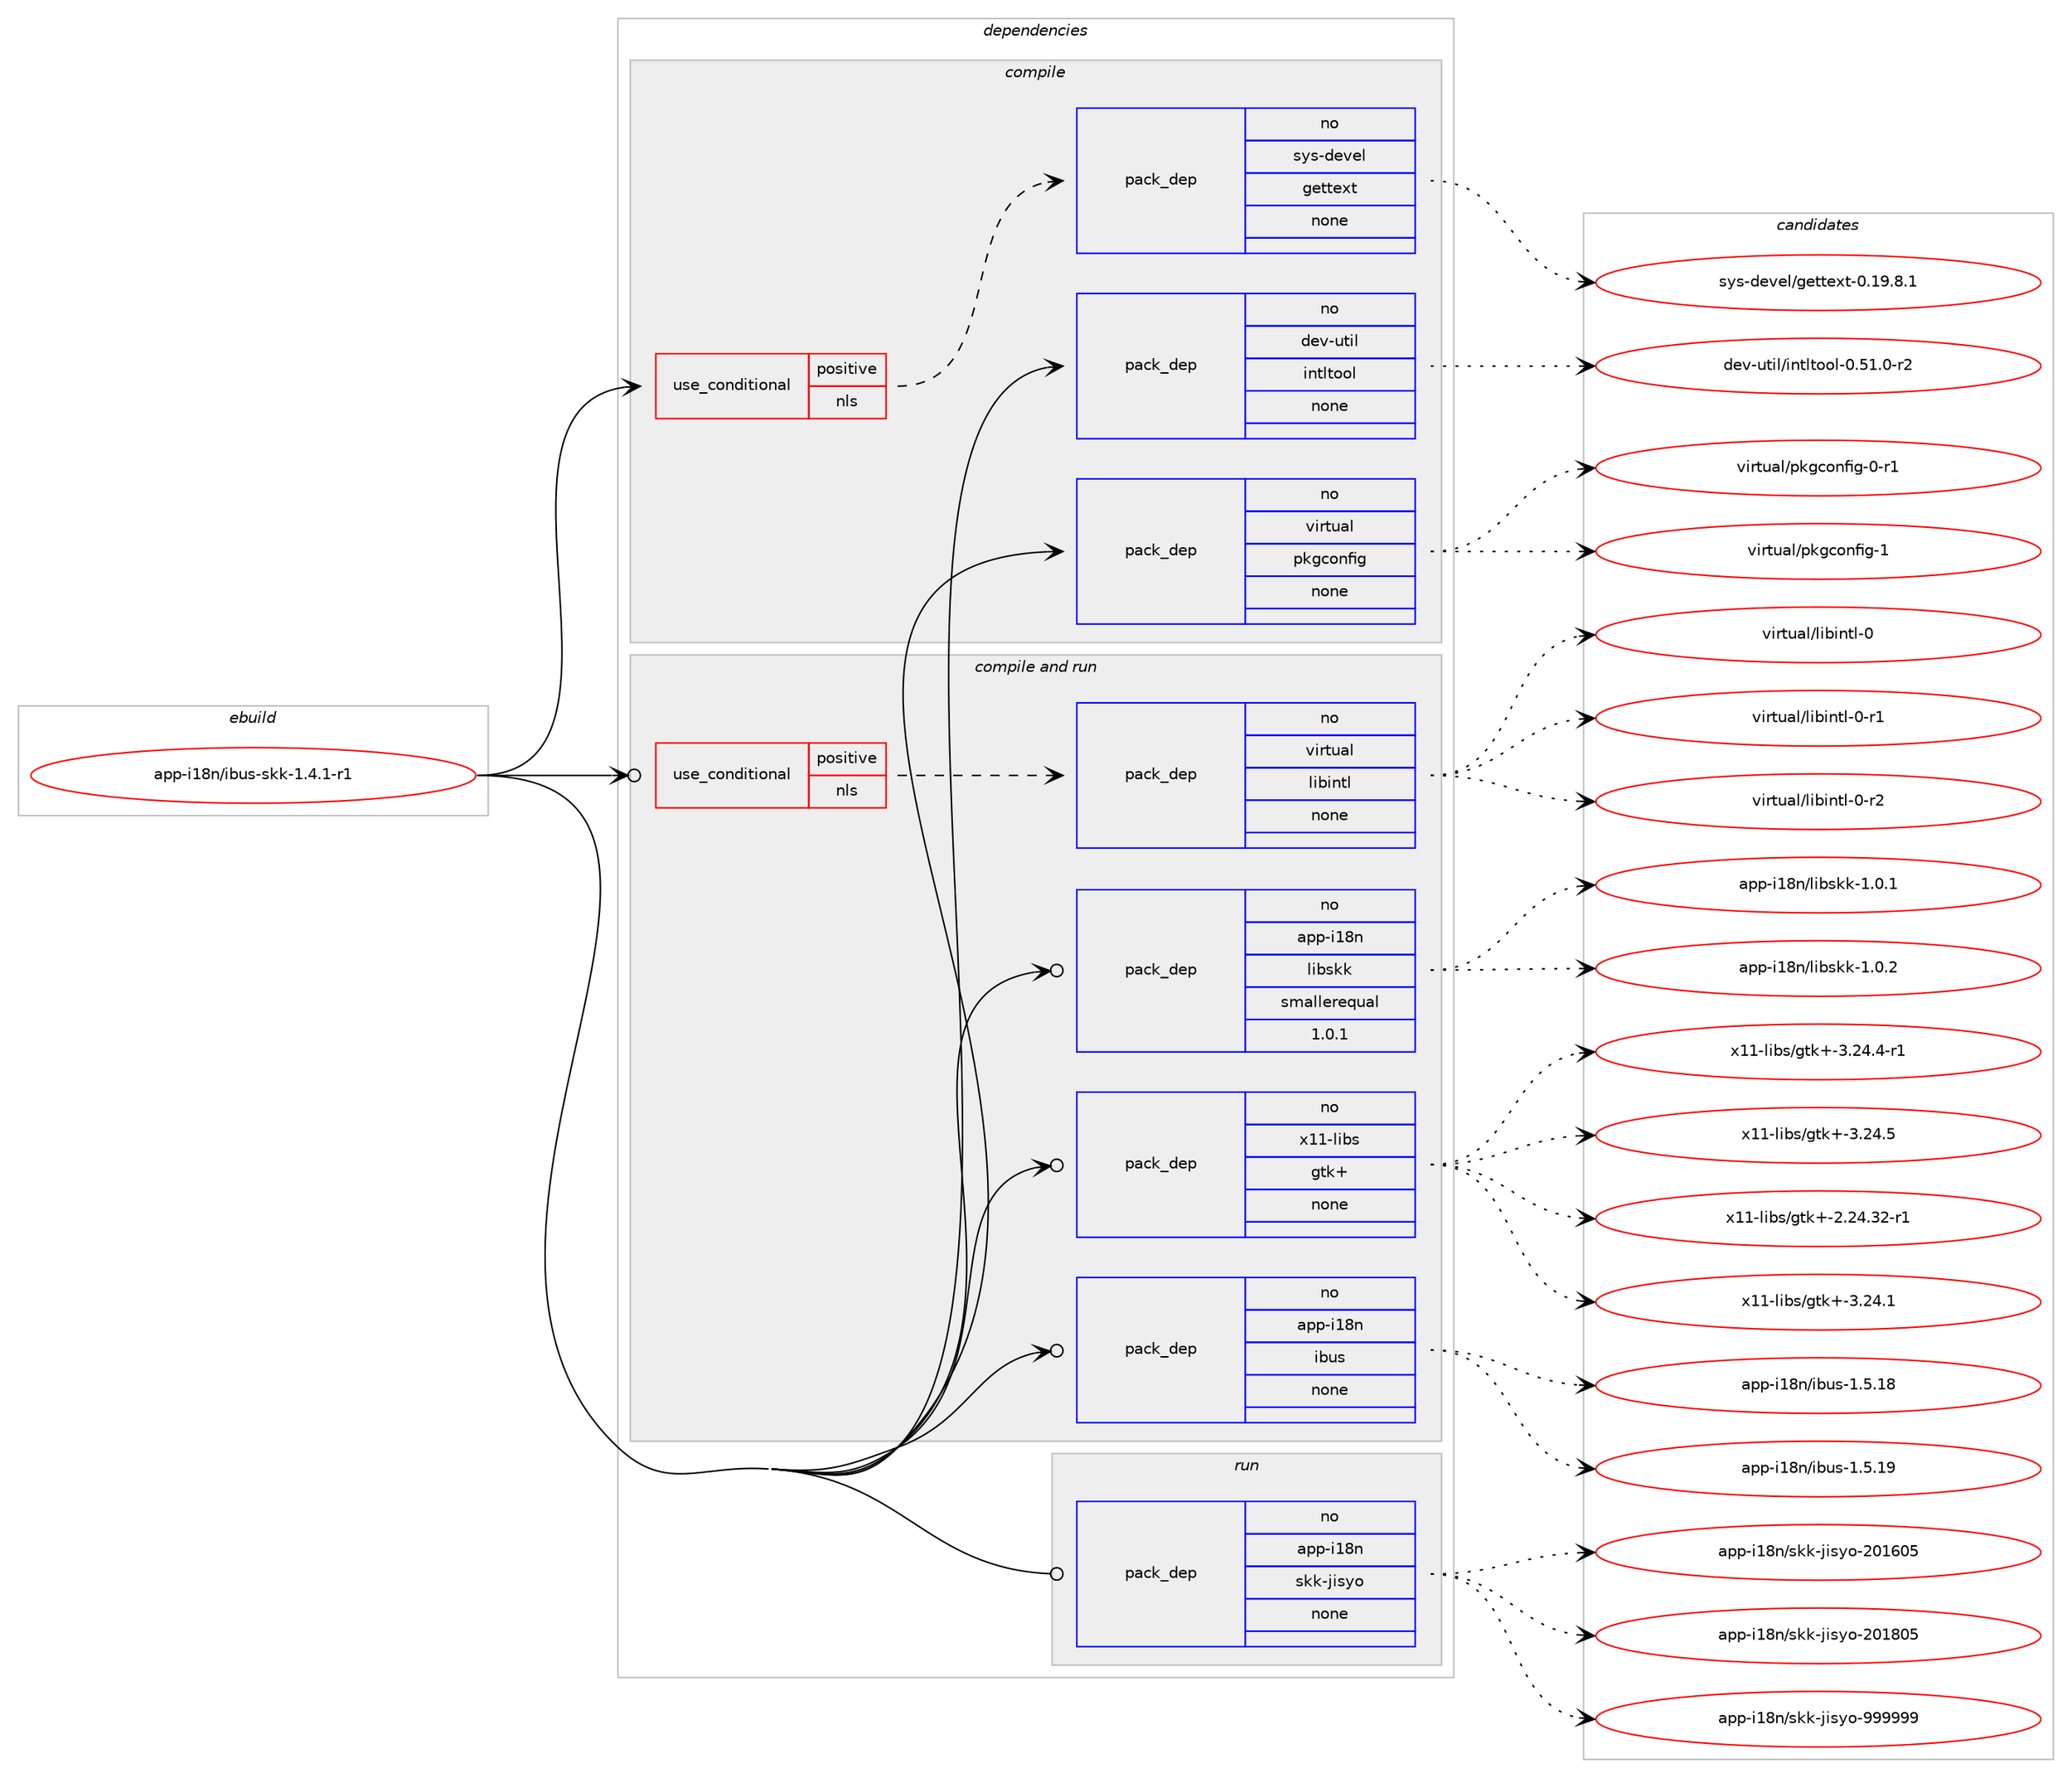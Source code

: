 digraph prolog {

# *************
# Graph options
# *************

newrank=true;
concentrate=true;
compound=true;
graph [rankdir=LR,fontname=Helvetica,fontsize=10,ranksep=1.5];#, ranksep=2.5, nodesep=0.2];
edge  [arrowhead=vee];
node  [fontname=Helvetica,fontsize=10];

# **********
# The ebuild
# **********

subgraph cluster_leftcol {
color=gray;
rank=same;
label=<<i>ebuild</i>>;
id [label="app-i18n/ibus-skk-1.4.1-r1", color=red, width=4, href="../app-i18n/ibus-skk-1.4.1-r1.svg"];
}

# ****************
# The dependencies
# ****************

subgraph cluster_midcol {
color=gray;
label=<<i>dependencies</i>>;
subgraph cluster_compile {
fillcolor="#eeeeee";
style=filled;
label=<<i>compile</i>>;
subgraph cond352637 {
dependency1295219 [label=<<TABLE BORDER="0" CELLBORDER="1" CELLSPACING="0" CELLPADDING="4"><TR><TD ROWSPAN="3" CELLPADDING="10">use_conditional</TD></TR><TR><TD>positive</TD></TR><TR><TD>nls</TD></TR></TABLE>>, shape=none, color=red];
subgraph pack922472 {
dependency1295220 [label=<<TABLE BORDER="0" CELLBORDER="1" CELLSPACING="0" CELLPADDING="4" WIDTH="220"><TR><TD ROWSPAN="6" CELLPADDING="30">pack_dep</TD></TR><TR><TD WIDTH="110">no</TD></TR><TR><TD>sys-devel</TD></TR><TR><TD>gettext</TD></TR><TR><TD>none</TD></TR><TR><TD></TD></TR></TABLE>>, shape=none, color=blue];
}
dependency1295219:e -> dependency1295220:w [weight=20,style="dashed",arrowhead="vee"];
}
id:e -> dependency1295219:w [weight=20,style="solid",arrowhead="vee"];
subgraph pack922473 {
dependency1295221 [label=<<TABLE BORDER="0" CELLBORDER="1" CELLSPACING="0" CELLPADDING="4" WIDTH="220"><TR><TD ROWSPAN="6" CELLPADDING="30">pack_dep</TD></TR><TR><TD WIDTH="110">no</TD></TR><TR><TD>dev-util</TD></TR><TR><TD>intltool</TD></TR><TR><TD>none</TD></TR><TR><TD></TD></TR></TABLE>>, shape=none, color=blue];
}
id:e -> dependency1295221:w [weight=20,style="solid",arrowhead="vee"];
subgraph pack922474 {
dependency1295222 [label=<<TABLE BORDER="0" CELLBORDER="1" CELLSPACING="0" CELLPADDING="4" WIDTH="220"><TR><TD ROWSPAN="6" CELLPADDING="30">pack_dep</TD></TR><TR><TD WIDTH="110">no</TD></TR><TR><TD>virtual</TD></TR><TR><TD>pkgconfig</TD></TR><TR><TD>none</TD></TR><TR><TD></TD></TR></TABLE>>, shape=none, color=blue];
}
id:e -> dependency1295222:w [weight=20,style="solid",arrowhead="vee"];
}
subgraph cluster_compileandrun {
fillcolor="#eeeeee";
style=filled;
label=<<i>compile and run</i>>;
subgraph cond352638 {
dependency1295223 [label=<<TABLE BORDER="0" CELLBORDER="1" CELLSPACING="0" CELLPADDING="4"><TR><TD ROWSPAN="3" CELLPADDING="10">use_conditional</TD></TR><TR><TD>positive</TD></TR><TR><TD>nls</TD></TR></TABLE>>, shape=none, color=red];
subgraph pack922475 {
dependency1295224 [label=<<TABLE BORDER="0" CELLBORDER="1" CELLSPACING="0" CELLPADDING="4" WIDTH="220"><TR><TD ROWSPAN="6" CELLPADDING="30">pack_dep</TD></TR><TR><TD WIDTH="110">no</TD></TR><TR><TD>virtual</TD></TR><TR><TD>libintl</TD></TR><TR><TD>none</TD></TR><TR><TD></TD></TR></TABLE>>, shape=none, color=blue];
}
dependency1295223:e -> dependency1295224:w [weight=20,style="dashed",arrowhead="vee"];
}
id:e -> dependency1295223:w [weight=20,style="solid",arrowhead="odotvee"];
subgraph pack922476 {
dependency1295225 [label=<<TABLE BORDER="0" CELLBORDER="1" CELLSPACING="0" CELLPADDING="4" WIDTH="220"><TR><TD ROWSPAN="6" CELLPADDING="30">pack_dep</TD></TR><TR><TD WIDTH="110">no</TD></TR><TR><TD>app-i18n</TD></TR><TR><TD>ibus</TD></TR><TR><TD>none</TD></TR><TR><TD></TD></TR></TABLE>>, shape=none, color=blue];
}
id:e -> dependency1295225:w [weight=20,style="solid",arrowhead="odotvee"];
subgraph pack922477 {
dependency1295226 [label=<<TABLE BORDER="0" CELLBORDER="1" CELLSPACING="0" CELLPADDING="4" WIDTH="220"><TR><TD ROWSPAN="6" CELLPADDING="30">pack_dep</TD></TR><TR><TD WIDTH="110">no</TD></TR><TR><TD>app-i18n</TD></TR><TR><TD>libskk</TD></TR><TR><TD>smallerequal</TD></TR><TR><TD>1.0.1</TD></TR></TABLE>>, shape=none, color=blue];
}
id:e -> dependency1295226:w [weight=20,style="solid",arrowhead="odotvee"];
subgraph pack922478 {
dependency1295227 [label=<<TABLE BORDER="0" CELLBORDER="1" CELLSPACING="0" CELLPADDING="4" WIDTH="220"><TR><TD ROWSPAN="6" CELLPADDING="30">pack_dep</TD></TR><TR><TD WIDTH="110">no</TD></TR><TR><TD>x11-libs</TD></TR><TR><TD>gtk+</TD></TR><TR><TD>none</TD></TR><TR><TD></TD></TR></TABLE>>, shape=none, color=blue];
}
id:e -> dependency1295227:w [weight=20,style="solid",arrowhead="odotvee"];
}
subgraph cluster_run {
fillcolor="#eeeeee";
style=filled;
label=<<i>run</i>>;
subgraph pack922479 {
dependency1295228 [label=<<TABLE BORDER="0" CELLBORDER="1" CELLSPACING="0" CELLPADDING="4" WIDTH="220"><TR><TD ROWSPAN="6" CELLPADDING="30">pack_dep</TD></TR><TR><TD WIDTH="110">no</TD></TR><TR><TD>app-i18n</TD></TR><TR><TD>skk-jisyo</TD></TR><TR><TD>none</TD></TR><TR><TD></TD></TR></TABLE>>, shape=none, color=blue];
}
id:e -> dependency1295228:w [weight=20,style="solid",arrowhead="odot"];
}
}

# **************
# The candidates
# **************

subgraph cluster_choices {
rank=same;
color=gray;
label=<<i>candidates</i>>;

subgraph choice922472 {
color=black;
nodesep=1;
choice1151211154510010111810110847103101116116101120116454846495746564649 [label="sys-devel/gettext-0.19.8.1", color=red, width=4,href="../sys-devel/gettext-0.19.8.1.svg"];
dependency1295220:e -> choice1151211154510010111810110847103101116116101120116454846495746564649:w [style=dotted,weight="100"];
}
subgraph choice922473 {
color=black;
nodesep=1;
choice1001011184511711610510847105110116108116111111108454846534946484511450 [label="dev-util/intltool-0.51.0-r2", color=red, width=4,href="../dev-util/intltool-0.51.0-r2.svg"];
dependency1295221:e -> choice1001011184511711610510847105110116108116111111108454846534946484511450:w [style=dotted,weight="100"];
}
subgraph choice922474 {
color=black;
nodesep=1;
choice11810511411611797108471121071039911111010210510345484511449 [label="virtual/pkgconfig-0-r1", color=red, width=4,href="../virtual/pkgconfig-0-r1.svg"];
choice1181051141161179710847112107103991111101021051034549 [label="virtual/pkgconfig-1", color=red, width=4,href="../virtual/pkgconfig-1.svg"];
dependency1295222:e -> choice11810511411611797108471121071039911111010210510345484511449:w [style=dotted,weight="100"];
dependency1295222:e -> choice1181051141161179710847112107103991111101021051034549:w [style=dotted,weight="100"];
}
subgraph choice922475 {
color=black;
nodesep=1;
choice1181051141161179710847108105981051101161084548 [label="virtual/libintl-0", color=red, width=4,href="../virtual/libintl-0.svg"];
choice11810511411611797108471081059810511011610845484511449 [label="virtual/libintl-0-r1", color=red, width=4,href="../virtual/libintl-0-r1.svg"];
choice11810511411611797108471081059810511011610845484511450 [label="virtual/libintl-0-r2", color=red, width=4,href="../virtual/libintl-0-r2.svg"];
dependency1295224:e -> choice1181051141161179710847108105981051101161084548:w [style=dotted,weight="100"];
dependency1295224:e -> choice11810511411611797108471081059810511011610845484511449:w [style=dotted,weight="100"];
dependency1295224:e -> choice11810511411611797108471081059810511011610845484511450:w [style=dotted,weight="100"];
}
subgraph choice922476 {
color=black;
nodesep=1;
choice97112112451054956110471059811711545494653464956 [label="app-i18n/ibus-1.5.18", color=red, width=4,href="../app-i18n/ibus-1.5.18.svg"];
choice97112112451054956110471059811711545494653464957 [label="app-i18n/ibus-1.5.19", color=red, width=4,href="../app-i18n/ibus-1.5.19.svg"];
dependency1295225:e -> choice97112112451054956110471059811711545494653464956:w [style=dotted,weight="100"];
dependency1295225:e -> choice97112112451054956110471059811711545494653464957:w [style=dotted,weight="100"];
}
subgraph choice922477 {
color=black;
nodesep=1;
choice971121124510549561104710810598115107107454946484649 [label="app-i18n/libskk-1.0.1", color=red, width=4,href="../app-i18n/libskk-1.0.1.svg"];
choice971121124510549561104710810598115107107454946484650 [label="app-i18n/libskk-1.0.2", color=red, width=4,href="../app-i18n/libskk-1.0.2.svg"];
dependency1295226:e -> choice971121124510549561104710810598115107107454946484649:w [style=dotted,weight="100"];
dependency1295226:e -> choice971121124510549561104710810598115107107454946484650:w [style=dotted,weight="100"];
}
subgraph choice922478 {
color=black;
nodesep=1;
choice12049494510810598115471031161074345504650524651504511449 [label="x11-libs/gtk+-2.24.32-r1", color=red, width=4,href="../x11-libs/gtk+-2.24.32-r1.svg"];
choice12049494510810598115471031161074345514650524649 [label="x11-libs/gtk+-3.24.1", color=red, width=4,href="../x11-libs/gtk+-3.24.1.svg"];
choice120494945108105981154710311610743455146505246524511449 [label="x11-libs/gtk+-3.24.4-r1", color=red, width=4,href="../x11-libs/gtk+-3.24.4-r1.svg"];
choice12049494510810598115471031161074345514650524653 [label="x11-libs/gtk+-3.24.5", color=red, width=4,href="../x11-libs/gtk+-3.24.5.svg"];
dependency1295227:e -> choice12049494510810598115471031161074345504650524651504511449:w [style=dotted,weight="100"];
dependency1295227:e -> choice12049494510810598115471031161074345514650524649:w [style=dotted,weight="100"];
dependency1295227:e -> choice120494945108105981154710311610743455146505246524511449:w [style=dotted,weight="100"];
dependency1295227:e -> choice12049494510810598115471031161074345514650524653:w [style=dotted,weight="100"];
}
subgraph choice922479 {
color=black;
nodesep=1;
choice97112112451054956110471151071074510610511512111145504849544853 [label="app-i18n/skk-jisyo-201605", color=red, width=4,href="../app-i18n/skk-jisyo-201605.svg"];
choice97112112451054956110471151071074510610511512111145504849564853 [label="app-i18n/skk-jisyo-201805", color=red, width=4,href="../app-i18n/skk-jisyo-201805.svg"];
choice97112112451054956110471151071074510610511512111145575757575757 [label="app-i18n/skk-jisyo-999999", color=red, width=4,href="../app-i18n/skk-jisyo-999999.svg"];
dependency1295228:e -> choice97112112451054956110471151071074510610511512111145504849544853:w [style=dotted,weight="100"];
dependency1295228:e -> choice97112112451054956110471151071074510610511512111145504849564853:w [style=dotted,weight="100"];
dependency1295228:e -> choice97112112451054956110471151071074510610511512111145575757575757:w [style=dotted,weight="100"];
}
}

}
